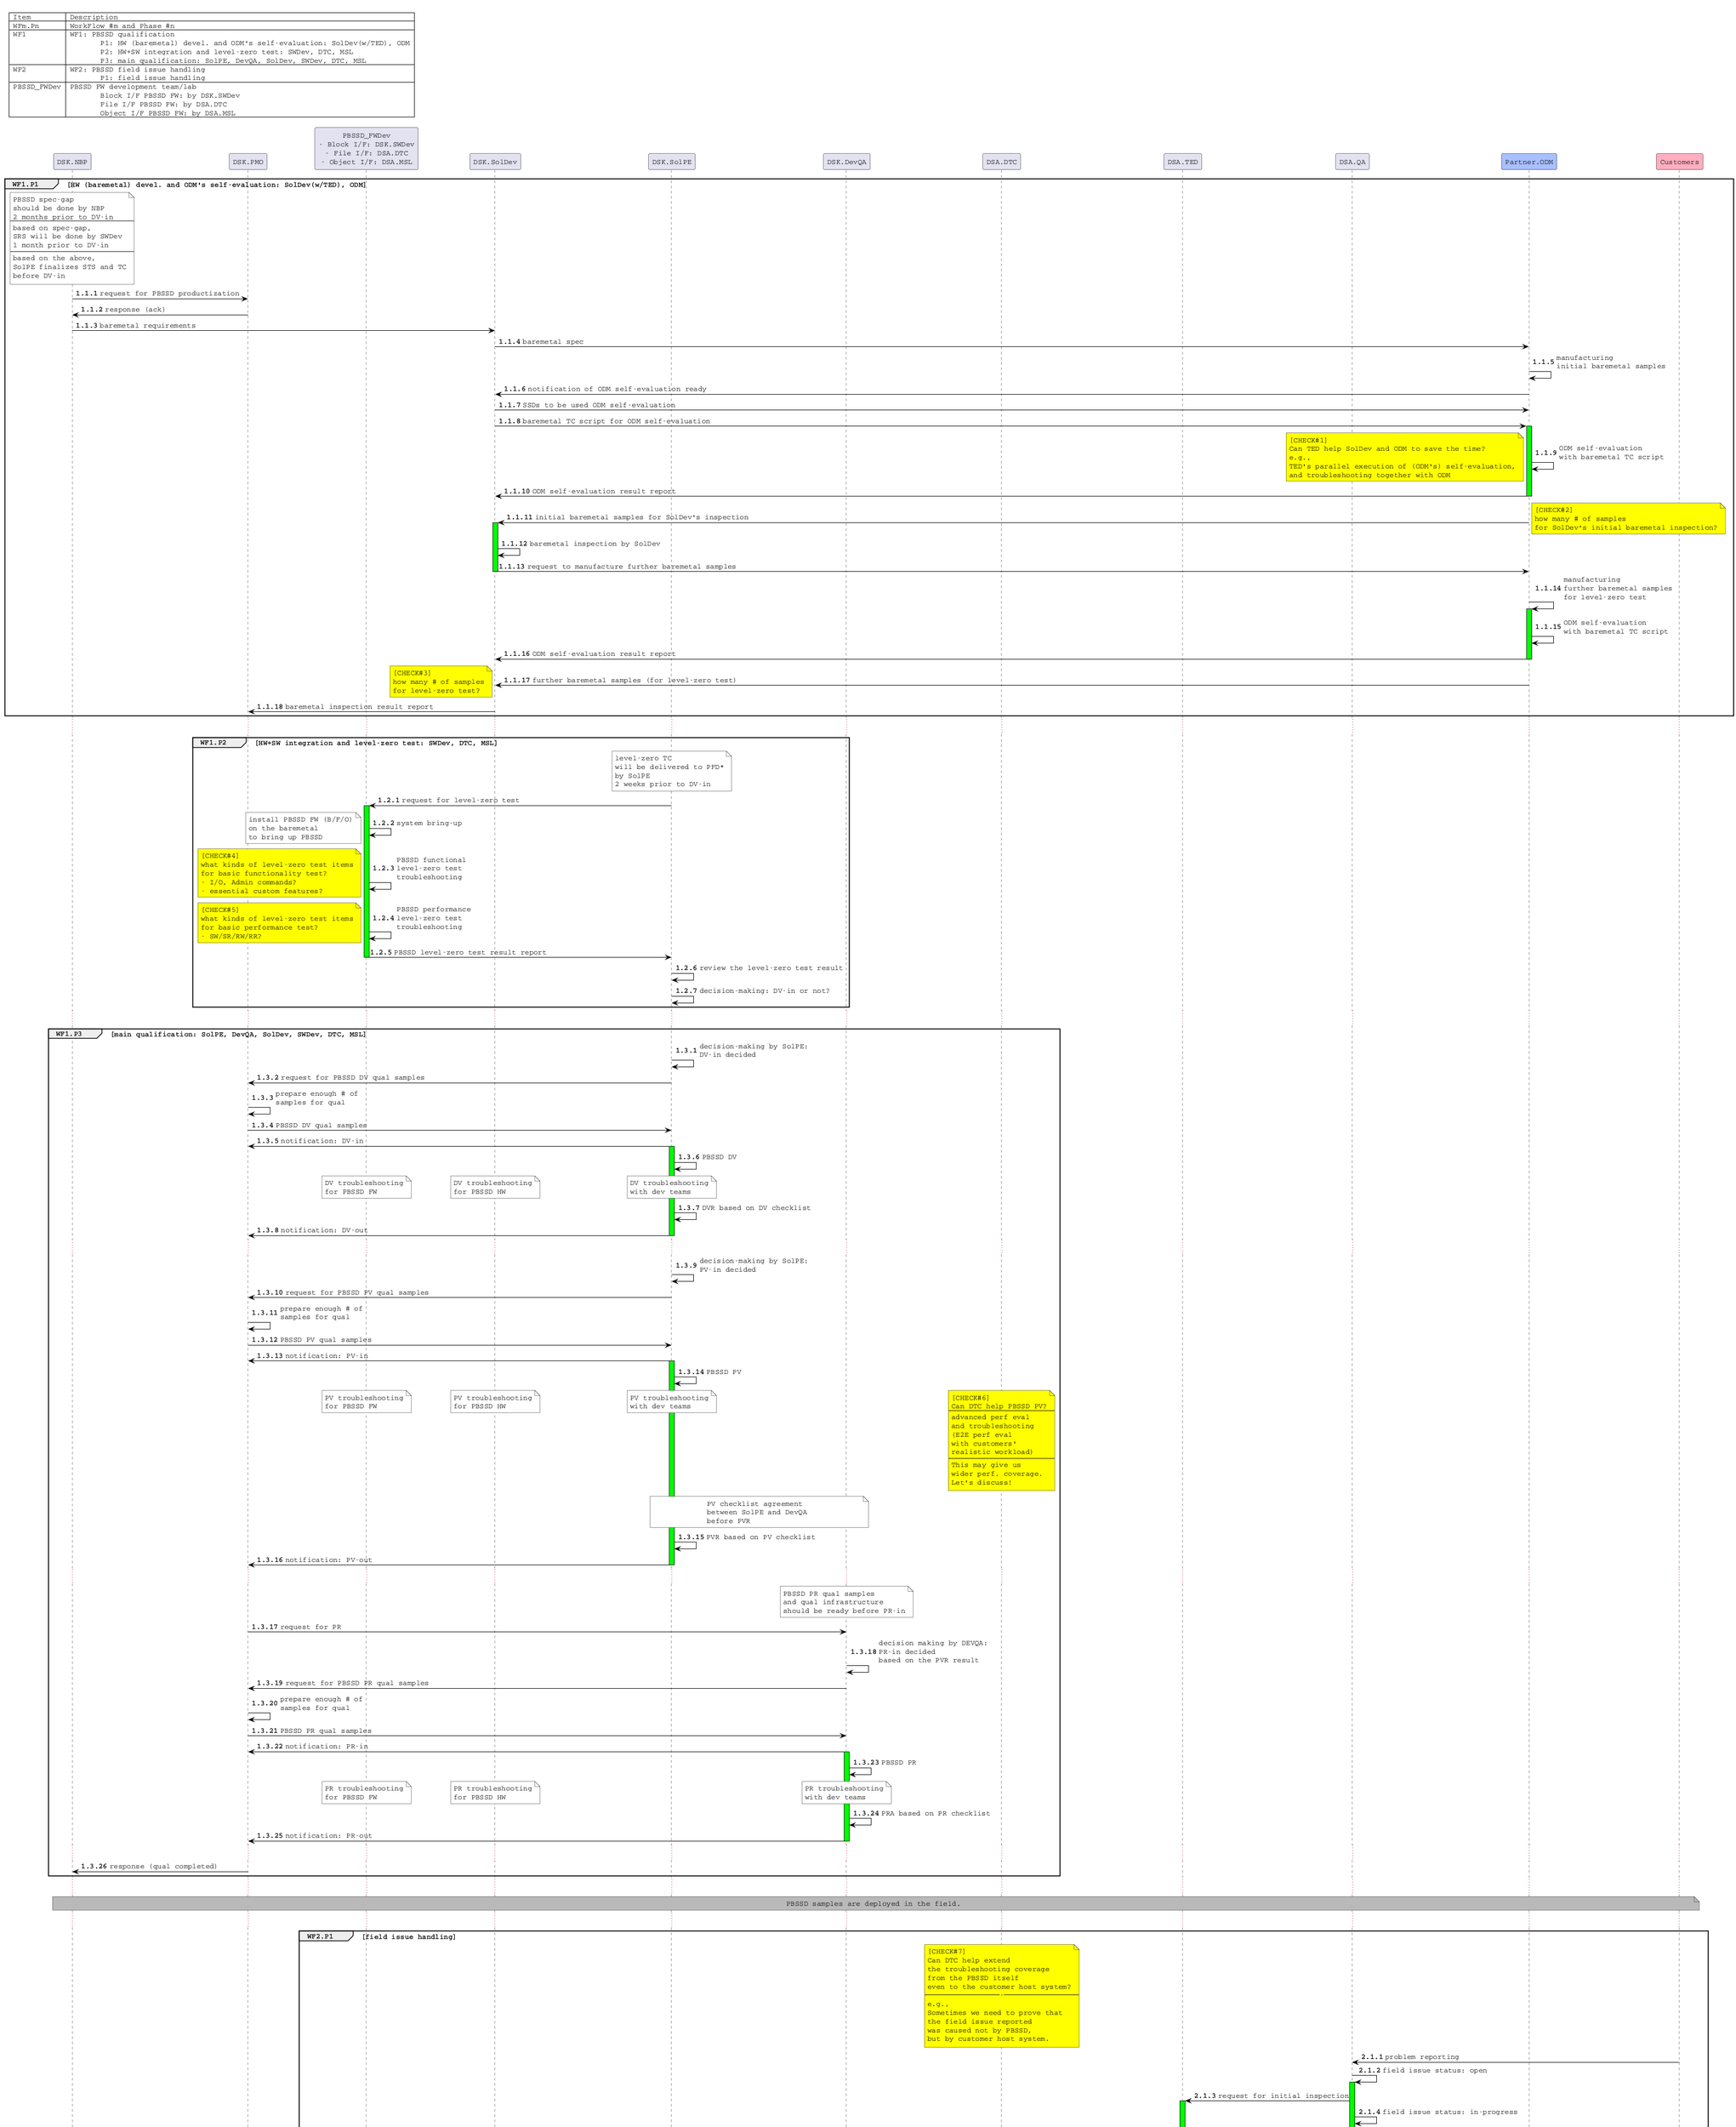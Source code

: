 @startuml
'// PBSSD productization work flow (qualification, field issue handling) (v0.5 2023.07.03 <- v0.1 2023.06.09) @brian.m.jung 'BNOTE
'// based on athe discussion with DSA/DSK leaders
'//	TED: SVP Syed, JK Choi, EJ Youn
'//	MSL: Mayank
'//	SolPE: YS Kim
'//	SolDev: BJay Kim, JS Kim
'//	SWDev: DH Bae
'//	NBP: CW Sun, TH Yoon, DH Kim




'// SECTION_1 { Configuration
'// DO NOT edit this section (your editable section is SECTION_2)

!$DSCR_WF1 = "PBSSD qualification"
!$DSCR_WF2 = "PBSSD field issue handling"
!$DSCR_WF1P1 = "HW (baremetal) devel. and ODM's self-evaluation: SolDev(w/TED), ODM"
!$DSCR_WF1P2 = "HW+SW integration and level-zero test: SWDev, DTC, MSL"
!$DSCR_WF1P3 = "main qualification: SolPE, DevQA, SolDev, SWDev, DTC, MSL"
!$DSCR_WF2P1 = "field issue handling"
!$COLOR_ACTIVATE = "#00ff00"
!$COLOR_SAMSUNG = "#f0f0ff"
!$COLOR_DSK = "#e0e0ff"
!$COLOR_DSA = "#e0e0ff"

'skinparam handwritten true 'BNOTE
skinparam backgroundColor white
skinparam arrowColor black
skinparam defaultFontSize 14
skinparam defaultFontName courier
skinparam note {
	backgroundColor yellow
}

skinparam participant {
	borderColor black
'	backgroundColor #94de5e
}
'participant DSA.MSL as MSL
'participant DSA.NB as DSANB 
'participant DSA.SMRC as SMRC
'participant DSA.CS as DSACS
'participant DSK.SWDev as SWDEV

participant DSK.NBP as DSKNBP
participant DSK.PMO as PMO
participant "PBSSD_FWDev\n- Block I/F: DSK.SWDev\n- File I/F: DSA.DTC\n- Object I/F: DSA.MSL" as PFD
participant DSK.SolDev as SOLDEV
participant DSK.SolPE as SOLPE
participant DSK.DevQA as DEVQA
participant DSA.DTC as DTC
participant DSA.TED as TED
participant DSA.QA as DSAQA
participant Partner.ODM as ODM #a9bfff
participant Customers as CSTMR #ffafc0

'//} SECTION_1




'// SECTION_2 { WorkFlow Description (Sequence Diagram)
'//

skinparam legendBorderColor #ffffff
'skinparam legendBackgroundColor #ffffff    'BNOTE

legend top left
	| Item | Description |
	| WFm.Pn | WorkFlow #m and Phase #n |
	| WF1 | WF1: $DSCR_WF1 \n	P1: $DSCR_WF1P1 \n	P2: $DSCR_WF1P2 \n	P3: $DSCR_WF1P3 |
	| WF2 | WF2: $DSCR_WF2 \n	P1: $DSCR_WF2P1 |
	| PBSSD_FWDev | PBSSD FW development team/lab \n	Block I/F PBSSD FW: by DSK.SWDev \n	File I/F PBSSD FW: by DSA.DTC \n	Object I/F PBSSD FW: by DSA.MSL |
endlegend

'// group WF1.P1 [PBSSD baremetal devel. and ODM self-evaluation/delivery: SOLDEV, ODM]
autonumber 1.1.1
group WF1.P1 [$DSCR_WF1P1]
	note over DSKNBP #ffffff
		PBSSD spec-gap 
		should be done by NBP
		2 months prior to DV-in
		----
		based on spec-gap,
		SRS will be done by SWDev 
		1 month prior to DV-in 
		----
		based on the above,
		SolPE finalizes STS and TC
		before DV-in
	end note
	DSKNBP -> PMO : request for PBSSD productization
	PMO -> DSKNBP : response (ack)
	DSKNBP -> SOLDEV : baremetal requirements
	SOLDEV -> ODM : baremetal spec
	ODM -> ODM : manufacturing\ninitial baremetal samples
	ODM -> SOLDEV : notification of ODM self-evaluation ready
	SOLDEV -> ODM : SSDs to be used ODM self-evaluation
	SOLDEV -> ODM : baremetal TC script for ODM self-evaluation
	activate ODM $COLOR_ACTIVATE
	ODM -> ODM : ODM self-evaluation\nwith baremetal TC script
	note left
		[CHECK#1]
		Can TED help SolDev and ODM to save the time?
		e.g.,
		TED's parallel execution of (ODM's) self-evaluation,
		and troubleshooting together with ODM
	end note
	ODM -> SOLDEV : ODM self-evaluation result report
	deactivate ODM
	ODM -> SOLDEV : initial baremetal samples for SolDev's inspection
	note right
		[CHECK#2]
		how many # of samples
		for SolDev's initial baremetal inspection?
	end note
	activate SOLDEV $COLOR_ACTIVATE
	SOLDEV -> SOLDEV : baremetal inspection by SolDev
	SOLDEV -> ODM : request to manufacture further baremetal samples
	deactivate SOLDEV
	ODM -> ODM : manufacturing\nfurther baremetal samples\nfor level-zero test
	activate ODM $COLOR_ACTIVATE
	ODM -> ODM : ODM self-evaluation\nwith baremetal TC script
	ODM -> SOLDEV : ODM self-evaluation result report
	deactivate ODM
	ODM -> SOLDEV : further baremetal samples (for level-zero test)
	note left
		[CHECK#3]
		how many # of samples
		for level-zero test?
	end note
	SOLDEV -> PMO : baremetal inspection result report
end group

...
autonumber 1.2.1
group WF1.P2 [$DSCR_WF1P2]
	note over SOLPE #ffffff
		level-zero TC
		will be delivered to PFD*
		by SolPE
		2 weeks prior to DV-in
	end note
	SOLPE -> PFD : request for level-zero test
	activate PFD $COLOR_ACTIVATE
	PFD -> PFD : system bring-up
	note left #ffffff
		install PBSSD FW (B/F/O)
		on the baremetal
		to bring up PBSSD
	end note
	PFD -> PFD : PBSSD functional\nlevel-zero test\ntroubleshooting
	note left
		[CHECK#4]
		what kinds of level-zero test items
		for basic functionality test?
		- I/O, Admin commands?
		- essential custom features?
	end note
	PFD -> PFD : PBSSD performance\nlevel-zero test\ntroubleshooting
	note left
		[CHECK#5]
		what kinds of level-zero test items
		for basic performance test?
		- SW/SR/RW/RR?
	end note
	PFD -> SOLPE : PBSSD level-zero test result report
	deactivate PFD
	SOLPE -> SOLPE : review the level-zero test result
	SOLPE -> SOLPE : decision-making: DV-in or not?
end group

...
autonumber 1.3.1
group WF1.P3 [$DSCR_WF1P3]
	SOLPE -> SOLPE : decision-making by SolPE:\nDV-in decided
	SOLPE -> PMO : request for PBSSD DV qual samples
	PMO -> PMO : prepare enough # of\nsamples for qual
	PMO -> SOLPE : PBSSD DV qual samples
	SOLPE -> PMO : notification: DV-in
	activate SOLPE $COLOR_ACTIVATE
	SOLPE -> SOLPE : PBSSD DV
	note over SOLPE #ffffff : DV troubleshooting\nwith dev teams
	/ note over SOLDEV #ffffff : DV troubleshooting\nfor PBSSD HW
	/ note over PFD #ffffff : DV troubleshooting\nfor PBSSD FW
	SOLPE -> SOLPE : DVR based on DV checklist
	SOLPE -> PMO : notification: DV-out
	deactivate SOLPE
	...
	SOLPE -> SOLPE : decision-making by SolPE:\nPV-in decided
	SOLPE -> PMO : request for PBSSD PV qual samples
	PMO -> PMO : prepare enough # of\nsamples for qual
	PMO -> SOLPE : PBSSD PV qual samples
	SOLPE -> PMO : notification: PV-in
	activate SOLPE $COLOR_ACTIVATE
	SOLPE -> SOLPE : PBSSD PV
	note over SOLPE #ffffff : PV troubleshooting\nwith dev teams
	/ note over SOLDEV #ffffff : PV troubleshooting\nfor PBSSD HW
	/ note over PFD #ffffff : PV troubleshooting\nfor PBSSD FW
	/ note over DTC : [CHECK#6]\nCan DTC help PBSSD PV?\n----\nadvanced perf eval\nand troubleshooting\n(E2E perf eval\nwith customers'\nrealistic workload)\n----\nThis may give us\nwider perf. coverage.\nLet's discuss!
	note over SOLPE, DEVQA #ffffff : PV checklist agreement\nbetween SolPE and DevQA\nbefore PVR
	SOLPE -> SOLPE : PVR based on PV checklist
	SOLPE -> PMO : notification: PV-out
	deactivate SOLPE
	...
	note over DEVQA #ffffff : PBSSD PR qual samples\nand qual infrastructure\nshould be ready before PR-in
	PMO -> DEVQA : request for PR
	DEVQA -> DEVQA : decision making by DEVQA:\nPR-in decided\nbased on the PVR result
	DEVQA -> PMO : request for PBSSD PR qual samples
	PMO -> PMO : prepare enough # of\nsamples for qual
	PMO -> DEVQA : PBSSD PR qual samples
	DEVQA -> PMO : notification: PR-in
	activate DEVQA $COLOR_ACTIVATE
	DEVQA -> DEVQA : PBSSD PR
	note over DEVQA #ffffff : PR troubleshooting\nwith dev teams
	/ note over SOLDEV #ffffff : PR troubleshooting\nfor PBSSD HW
	/ note over PFD #ffffff : PR troubleshooting\nfor PBSSD FW
	DEVQA -> DEVQA : PRA based on PR checklist
	DEVQA -> PMO : notification: PR-out
	deactivate DEVQA
	...
	PMO -> DSKNBP : response (qual completed)
end group

...
note across #b9b9b9
	PBSSD samples are deployed in the field.
end note

...
autonumber 2.1.1
group WF2.P1 [$DSCR_WF2P1]
	note over DTC
		[CHECK#7]
		Can DTC help extend 
		the troubleshooting coverage
		from the PBSSD itself 
		even to the customer host system?
		-----
		e.g.,
		Sometimes we need to prove that
		the field issue reported 
		was caused not by PBSSD,
		but by customer host system.
	end note
	CSTMR -> DSAQA : problem reporting
	DSAQA -> DSAQA : field issue status: open
	activate DSAQA $COLOR_ACTIVATE
'	activate DSAQA $COLOR_ACTIVATE
	DSAQA -> TED : request for initial inspection
	activate TED $COLOR_ACTIVATE
	DSAQA -> DSAQA : field issue status: in-progress
	TED -> TED : replay the case\nand initial inspection
	TED -> DSAQA : initial inspection report\n(maybe with solution)
	deactivate TED
	alt further actions required
		alt most likely PBSSD HW issue
			DSAQA -> SOLDEV : request for PBSSD HW inspection (if needed)
			activate SOLDEV $COLOR_ACTIVATE
			SOLDEV -> ODM : request for PBSSD HW co-inspection
			activate ODM $COLOR_ACTIVATE
			ODM -> ODM : PBSSD HW inspection
			ODM -> SOLDEV : inspection report from ODM
			deactivate ODM
			SOLDEV -> SOLDEV : PBSSD HW further inspection
			SOLDEV -> DSAQA : PBSSD HW troubleshooting report with solution
			deactivate SOLDEV
		else most likely PBSSD FW issue
			DSAQA -> PFD : request for PBSSD FW inspection (if needed)
			activate PFD $COLOR_ACTIVATE
			PFD -> PFD : PBSSD FW inspection
			PFD -> DSAQA : PBSSD FW troubleshooting report with solution
			deactivate PFD
		else most likely non-PBSSD issue (i.e., customer system's issue)
			DSAQA -> DTC : request for customer host system inspection (if needed)
			activate DTC $COLOR_ACTIVATE
			DTC -> DTC : customer host system inspection
			DTC -> DSAQA : E2E customer host system troubleshooting report with solution
			deactivate DTC
		else difficult to specify which problem it is
			DSAQA -> SOLDEV : request for PBSSD HW inspection (if needed)
			activate SOLDEV $COLOR_ACTIVATE
			DSAQA -> PFD : request for PBSSD FW inspection (if needed)
			activate PFD $COLOR_ACTIVATE
			DSAQA -> DTC : request for customer host system inspection (if needed)
			activate DTC $COLOR_ACTIVATE
			SOLDEV -> ODM : request for PBSSD HW co-inspection
			activate ODM $COLOR_ACTIVATE
			ODM -> ODM : PBSSD HW inspection
			ODM -> SOLDEV : inspection report from ODM
			deactivate ODM
			SOLDEV -> SOLDEV : PBSSD HW further inspection
			SOLDEV -> DSAQA : PBSSD HW troubleshooting report with solution
			deactivate SOLDEV
			PFD -> DSAQA : PBSSD FW troubleshooting report with solution
			deactivate PFD
			DTC -> DSAQA : E2E customer host system troubleshooting report with solution
			deactivate DTC
		end alt
	end alt
	DSAQA -> DSAQA : field issue status: resolved
	DSAQA -> CSTMR : report to customer with solution
	DSAQA -> DSAQA : field issue status: close
	deactivate DSAQA
end group

'//} SECTION_2




@enduml
